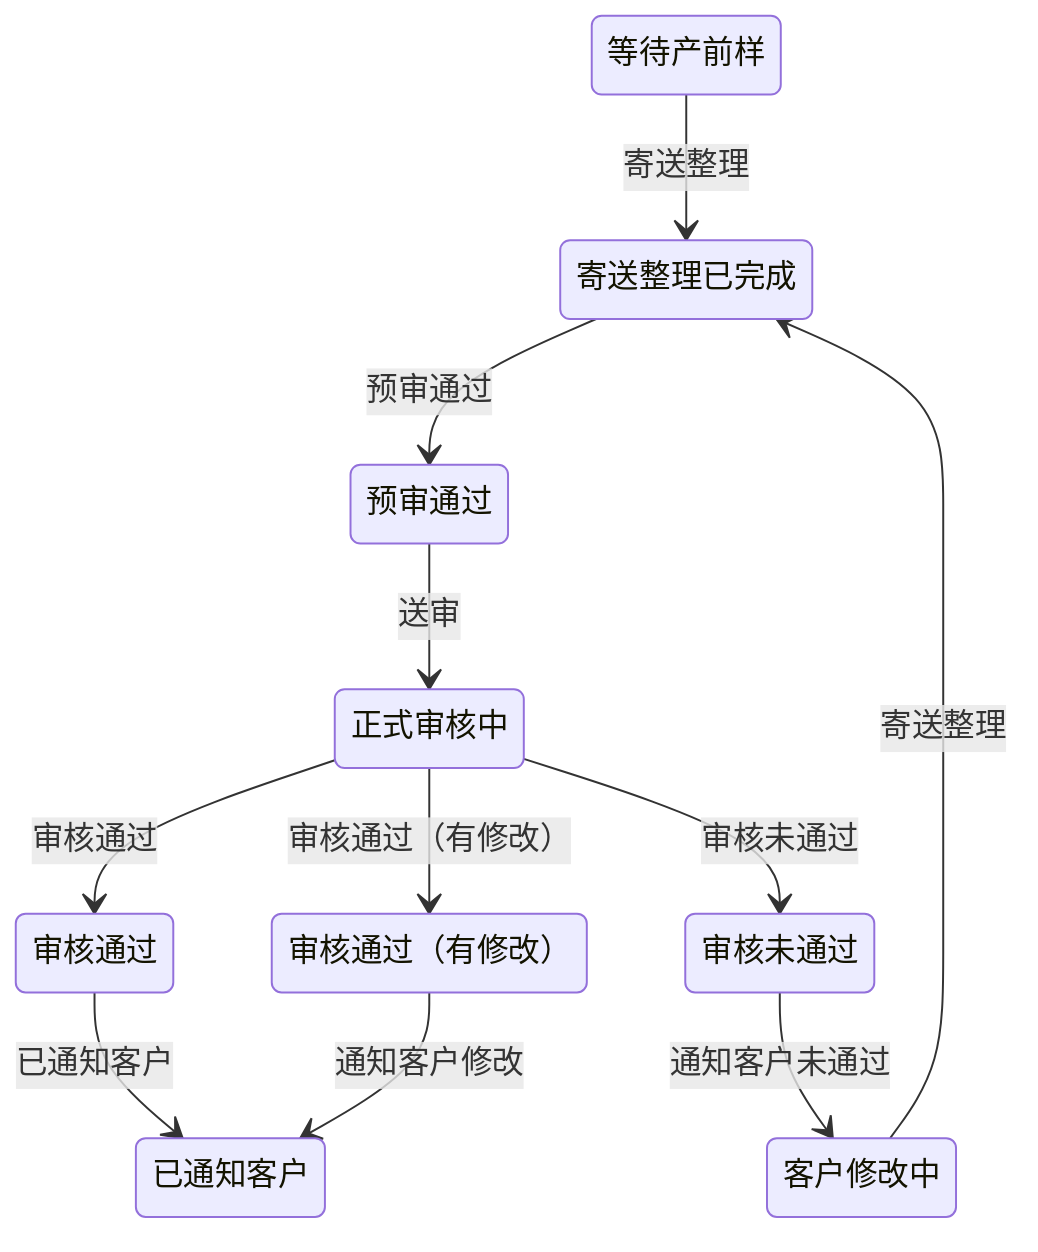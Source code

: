 stateDiagram-v2
等待产前样 --> 寄送整理已完成 : 寄送整理
寄送整理已完成 --> 预审通过 : 预审通过
预审通过 --> 正式审核中 : 送审
正式审核中 --> 审核通过 : 审核通过
正式审核中 --> 审核未通过 : 审核未通过
正式审核中 --> 审核通过（有修改） : 审核通过（有修改）
审核通过 --> 已通知客户 : 已通知客户
审核未通过 --> 客户修改中 : 通知客户未通过
客户修改中 --> 寄送整理已完成 : 寄送整理
审核通过（有修改） --> 已通知客户 : 通知客户修改